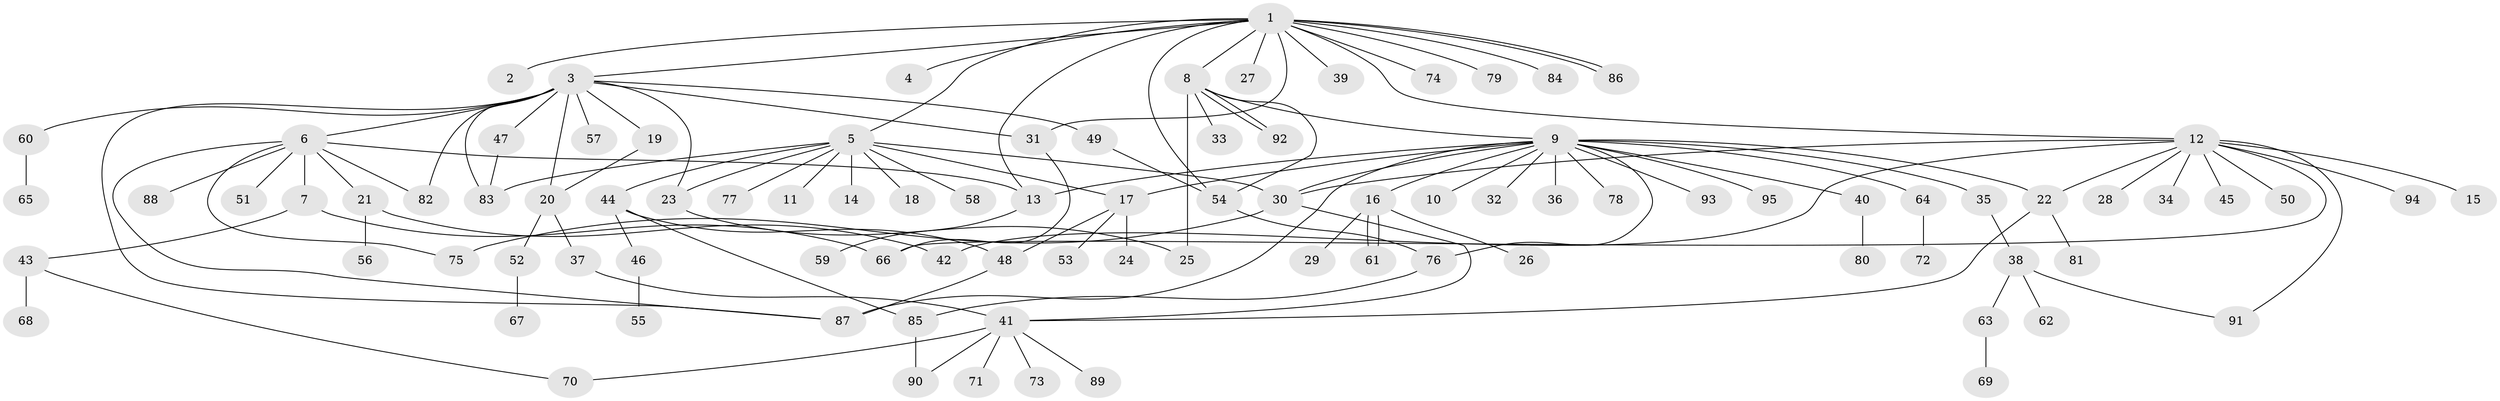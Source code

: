 // Generated by graph-tools (version 1.1) at 2025/48/03/09/25 04:48:08]
// undirected, 95 vertices, 127 edges
graph export_dot {
graph [start="1"]
  node [color=gray90,style=filled];
  1;
  2;
  3;
  4;
  5;
  6;
  7;
  8;
  9;
  10;
  11;
  12;
  13;
  14;
  15;
  16;
  17;
  18;
  19;
  20;
  21;
  22;
  23;
  24;
  25;
  26;
  27;
  28;
  29;
  30;
  31;
  32;
  33;
  34;
  35;
  36;
  37;
  38;
  39;
  40;
  41;
  42;
  43;
  44;
  45;
  46;
  47;
  48;
  49;
  50;
  51;
  52;
  53;
  54;
  55;
  56;
  57;
  58;
  59;
  60;
  61;
  62;
  63;
  64;
  65;
  66;
  67;
  68;
  69;
  70;
  71;
  72;
  73;
  74;
  75;
  76;
  77;
  78;
  79;
  80;
  81;
  82;
  83;
  84;
  85;
  86;
  87;
  88;
  89;
  90;
  91;
  92;
  93;
  94;
  95;
  1 -- 2;
  1 -- 3;
  1 -- 4;
  1 -- 5;
  1 -- 8;
  1 -- 12;
  1 -- 13;
  1 -- 27;
  1 -- 31;
  1 -- 39;
  1 -- 54;
  1 -- 74;
  1 -- 79;
  1 -- 84;
  1 -- 86;
  1 -- 86;
  3 -- 6;
  3 -- 19;
  3 -- 20;
  3 -- 23;
  3 -- 31;
  3 -- 47;
  3 -- 49;
  3 -- 57;
  3 -- 60;
  3 -- 82;
  3 -- 83;
  3 -- 87;
  5 -- 11;
  5 -- 14;
  5 -- 17;
  5 -- 18;
  5 -- 23;
  5 -- 30;
  5 -- 44;
  5 -- 58;
  5 -- 77;
  5 -- 83;
  6 -- 7;
  6 -- 13;
  6 -- 21;
  6 -- 51;
  6 -- 75;
  6 -- 82;
  6 -- 87;
  6 -- 88;
  7 -- 43;
  7 -- 66;
  8 -- 9;
  8 -- 25;
  8 -- 33;
  8 -- 54;
  8 -- 92;
  8 -- 92;
  9 -- 10;
  9 -- 13;
  9 -- 16;
  9 -- 17;
  9 -- 22;
  9 -- 30;
  9 -- 32;
  9 -- 35;
  9 -- 36;
  9 -- 40;
  9 -- 64;
  9 -- 76;
  9 -- 78;
  9 -- 87;
  9 -- 93;
  9 -- 95;
  12 -- 15;
  12 -- 22;
  12 -- 28;
  12 -- 30;
  12 -- 34;
  12 -- 42;
  12 -- 45;
  12 -- 50;
  12 -- 66;
  12 -- 91;
  12 -- 94;
  13 -- 59;
  16 -- 26;
  16 -- 29;
  16 -- 61;
  16 -- 61;
  17 -- 24;
  17 -- 48;
  17 -- 53;
  19 -- 20;
  20 -- 37;
  20 -- 52;
  21 -- 42;
  21 -- 56;
  22 -- 41;
  22 -- 81;
  23 -- 25;
  30 -- 41;
  30 -- 75;
  31 -- 66;
  35 -- 38;
  37 -- 41;
  38 -- 62;
  38 -- 63;
  38 -- 91;
  40 -- 80;
  41 -- 70;
  41 -- 71;
  41 -- 73;
  41 -- 89;
  41 -- 90;
  43 -- 68;
  43 -- 70;
  44 -- 46;
  44 -- 48;
  44 -- 85;
  46 -- 55;
  47 -- 83;
  48 -- 87;
  49 -- 54;
  52 -- 67;
  54 -- 76;
  60 -- 65;
  63 -- 69;
  64 -- 72;
  76 -- 85;
  85 -- 90;
}
